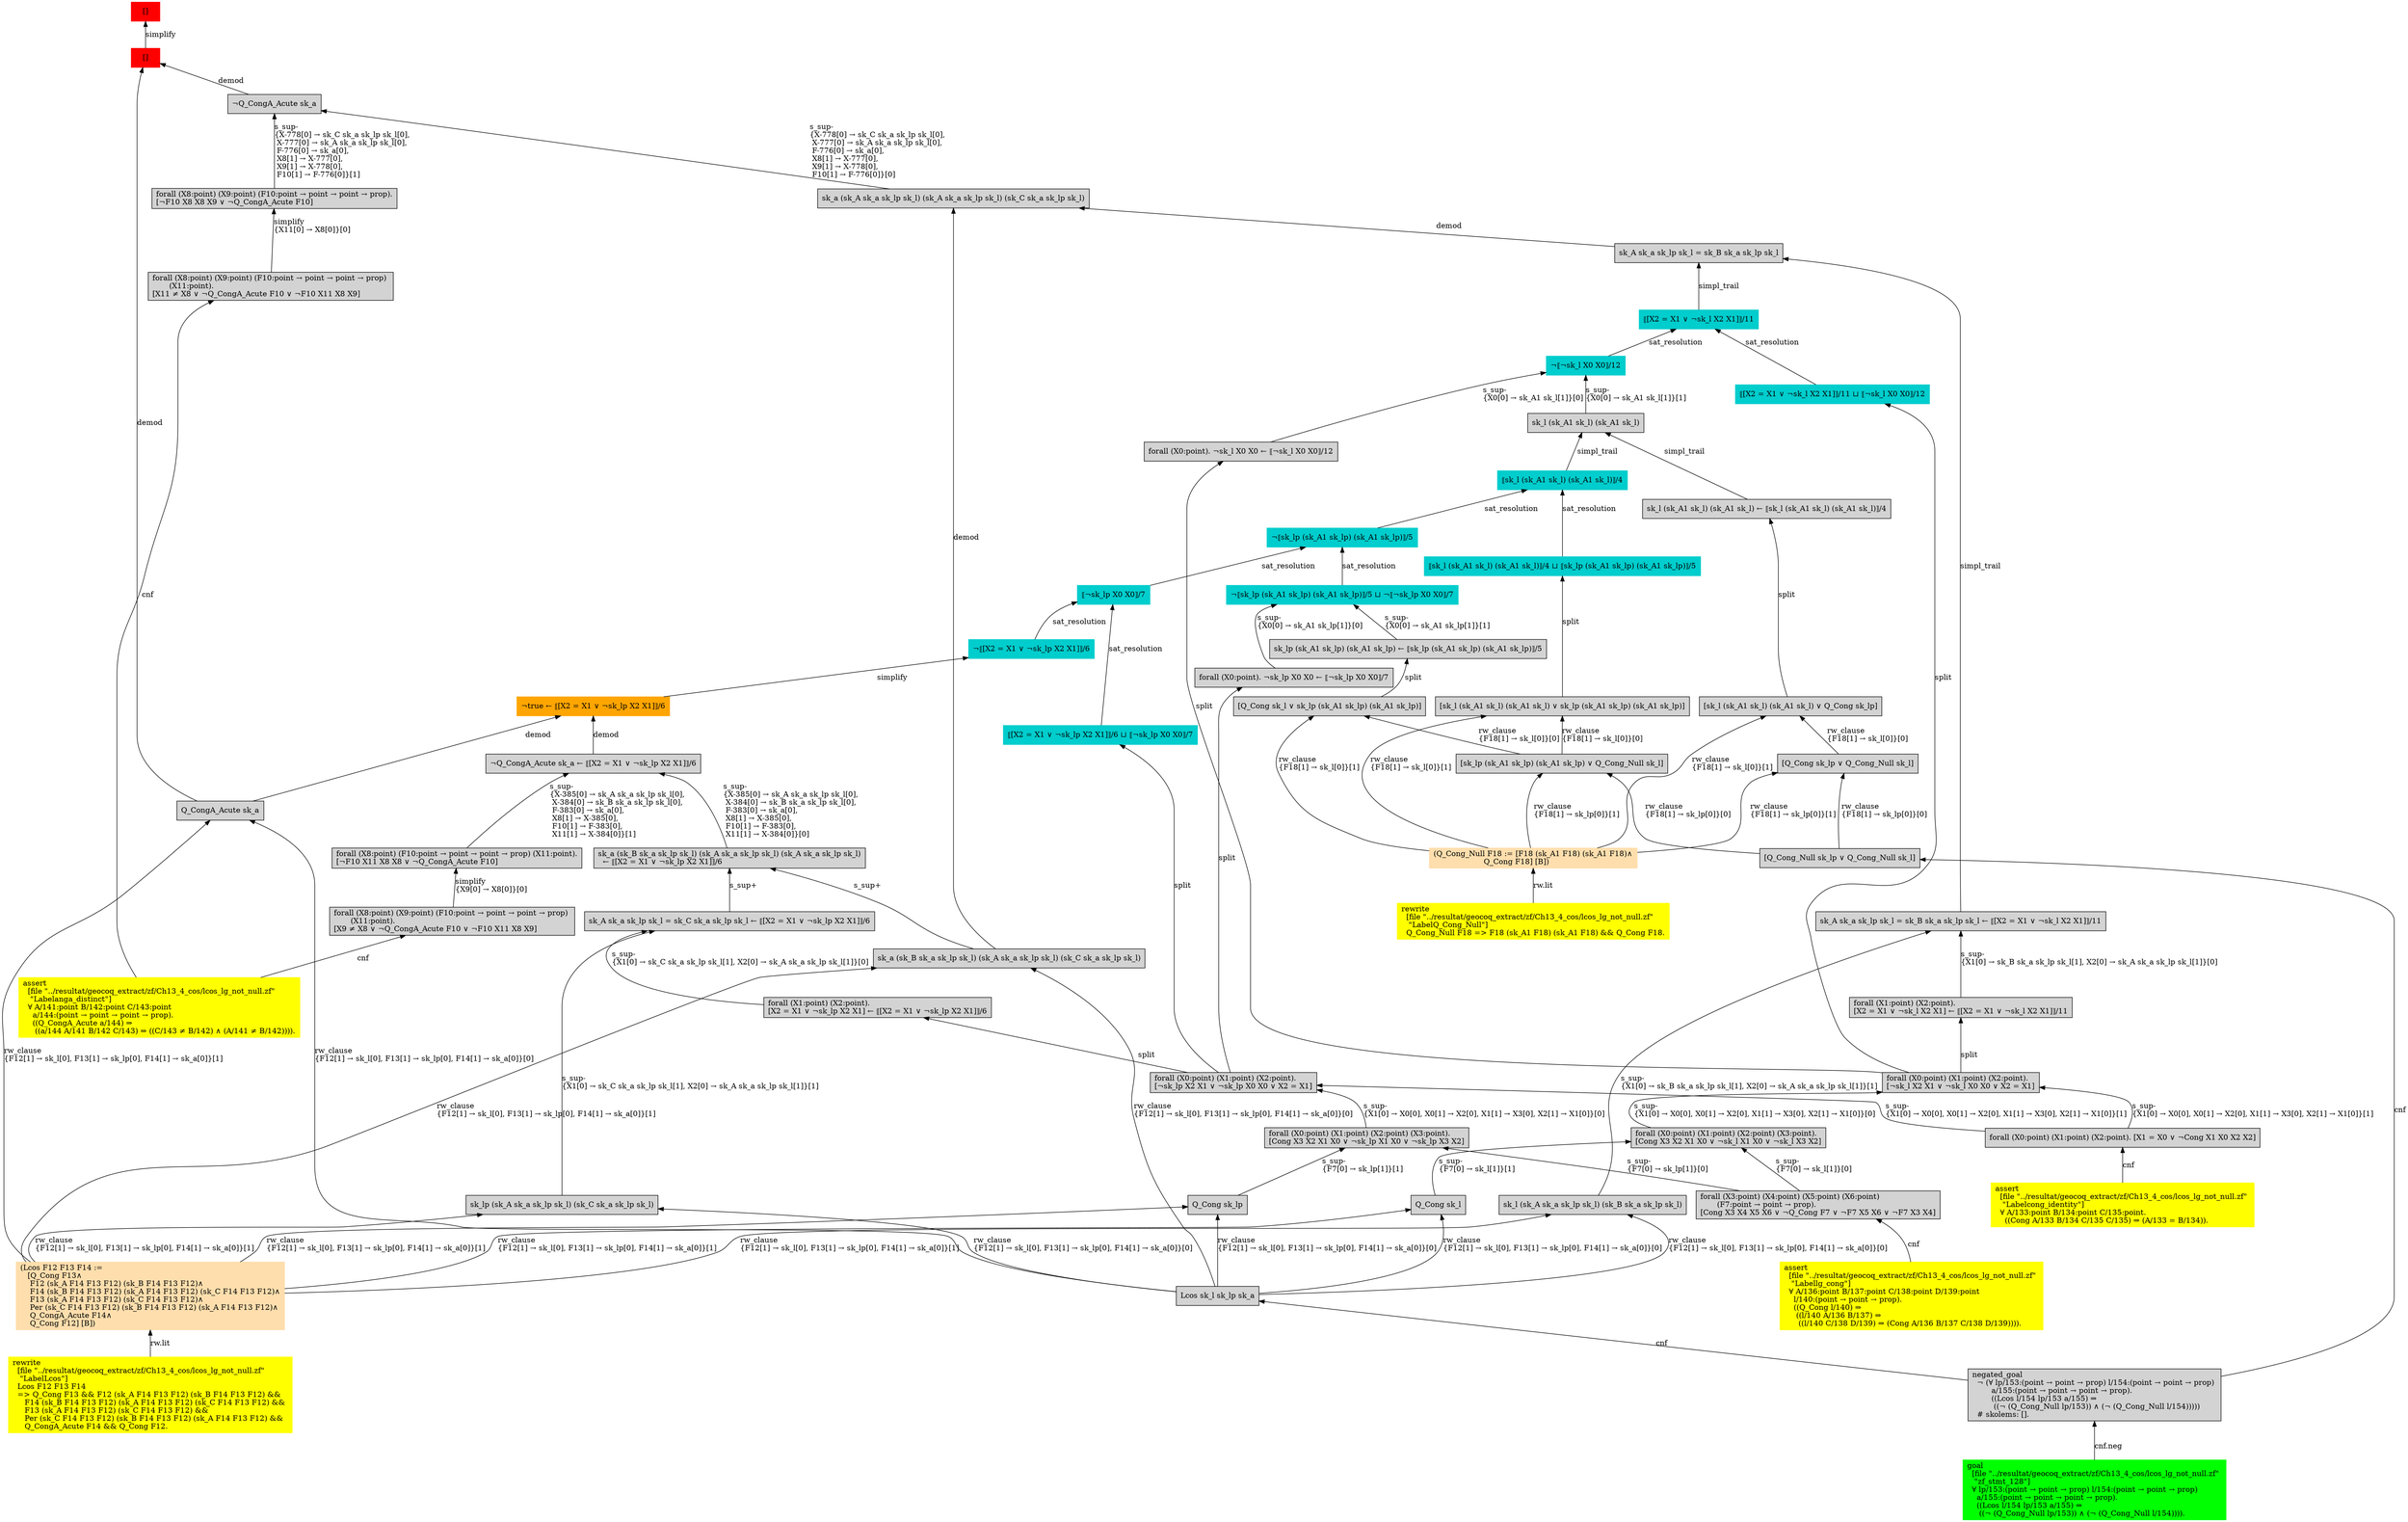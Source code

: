 digraph "unsat_graph" {
  vertex_0 [color=red, label="[]", shape=box, style=filled];
  vertex_0 -> vertex_1 [label="simplify", dir="back"];
  vertex_1 [color=red, label="[]", shape=box, style=filled];
  vertex_1 -> vertex_2 [label="demod", dir="back"];
  vertex_2 [shape=box, label="Q_CongA_Acute sk_a\l", style=filled];
  vertex_2 -> vertex_3 [label="rw_clause\l\{F12[1] → sk_l[0], F13[1] → sk_lp[0], F14[1] → sk_a[0]\}[1]\l", dir="back"];
  vertex_3 [color=navajowhite, shape=box, label="(Lcos F12 F13 F14 :=\l   [Q_Cong F13∧\l    F12 (sk_A F14 F13 F12) (sk_B F14 F13 F12)∧\l    F14 (sk_B F14 F13 F12) (sk_A F14 F13 F12) (sk_C F14 F13 F12)∧\l    F13 (sk_A F14 F13 F12) (sk_C F14 F13 F12)∧\l    Per (sk_C F14 F13 F12) (sk_B F14 F13 F12) (sk_A F14 F13 F12)∧\l    Q_CongA_Acute F14∧\l    Q_Cong F12] [B])\l", style=filled];
  vertex_3 -> vertex_4 [label="rw.lit", dir="back"];
  vertex_4 [color=yellow, shape=box, label="rewrite\l  [file \"../resultat/geocoq_extract/zf/Ch13_4_cos/lcos_lg_not_null.zf\" \l   \"LabelLcos\"]\l  Lcos F12 F13 F14\l  =\> Q_Cong F13 && F12 (sk_A F14 F13 F12) (sk_B F14 F13 F12) && \l     F14 (sk_B F14 F13 F12) (sk_A F14 F13 F12) (sk_C F14 F13 F12) && \l     F13 (sk_A F14 F13 F12) (sk_C F14 F13 F12) && \l     Per (sk_C F14 F13 F12) (sk_B F14 F13 F12) (sk_A F14 F13 F12) && \l     Q_CongA_Acute F14 && Q_Cong F12.\l", style=filled];
  vertex_2 -> vertex_5 [label="rw_clause\l\{F12[1] → sk_l[0], F13[1] → sk_lp[0], F14[1] → sk_a[0]\}[0]\l", dir="back"];
  vertex_5 [shape=box, label="Lcos sk_l sk_lp sk_a\l", style=filled];
  vertex_5 -> vertex_6 [label="cnf", dir="back"];
  vertex_6 [shape=box, label="negated_goal\l  ¬ (∀ lp/153:(point → point → prop) l/154:(point → point → prop) \l        a/155:(point → point → point → prop).\l        ((Lcos l/154 lp/153 a/155) ⇒\l         ((¬ (Q_Cong_Null lp/153)) ∧ (¬ (Q_Cong_Null l/154)))))\l  # skolems: [].\l", style=filled];
  vertex_6 -> vertex_7 [label="cnf.neg", dir="back"];
  vertex_7 [color=green, shape=box, label="goal\l  [file \"../resultat/geocoq_extract/zf/Ch13_4_cos/lcos_lg_not_null.zf\" \l   \"zf_stmt_128\"]\l  ∀ lp/153:(point → point → prop) l/154:(point → point → prop) \l    a/155:(point → point → point → prop).\l    ((Lcos l/154 lp/153 a/155) ⇒\l     ((¬ (Q_Cong_Null lp/153)) ∧ (¬ (Q_Cong_Null l/154)))).\l", style=filled];
  vertex_1 -> vertex_8 [label="demod", dir="back"];
  vertex_8 [shape=box, label="¬Q_CongA_Acute sk_a\l", style=filled];
  vertex_8 -> vertex_9 [label="s_sup-\l\{X-778[0] → sk_C sk_a sk_lp sk_l[0], \l X-777[0] → sk_A sk_a sk_lp sk_l[0], \l F-776[0] → sk_a[0], \l X8[1] → X-777[0], \l X9[1] → X-778[0], \l F10[1] → F-776[0]\}[1]\l", dir="back"];
  vertex_9 [shape=box, label="forall (X8:point) (X9:point) (F10:point → point → point → prop).\l[¬F10 X8 X8 X9 ∨ ¬Q_CongA_Acute F10]\l", style=filled];
  vertex_9 -> vertex_10 [label="simplify\l\{X11[0] → X8[0]\}[0]\l", dir="back"];
  vertex_10 [shape=box, label="forall (X8:point) (X9:point) (F10:point → point → point → prop) \l       (X11:point).\l[X11 ≠ X8 ∨ ¬Q_CongA_Acute F10 ∨ ¬F10 X11 X8 X9]\l", style=filled];
  vertex_10 -> vertex_11 [label="cnf", dir="back"];
  vertex_11 [color=yellow, shape=box, label="assert\l  [file \"../resultat/geocoq_extract/zf/Ch13_4_cos/lcos_lg_not_null.zf\" \l   \"Labelanga_distinct\"]\l  ∀ A/141:point B/142:point C/143:point \l    a/144:(point → point → point → prop).\l    ((Q_CongA_Acute a/144) ⇒\l     ((a/144 A/141 B/142 C/143) ⇒ ((C/143 ≠ B/142) ∧ (A/141 ≠ B/142)))).\l", style=filled];
  vertex_8 -> vertex_12 [label="s_sup-\l\{X-778[0] → sk_C sk_a sk_lp sk_l[0], \l X-777[0] → sk_A sk_a sk_lp sk_l[0], \l F-776[0] → sk_a[0], \l X8[1] → X-777[0], \l X9[1] → X-778[0], \l F10[1] → F-776[0]\}[0]\l", dir="back"];
  vertex_12 [shape=box, label="sk_a (sk_A sk_a sk_lp sk_l) (sk_A sk_a sk_lp sk_l) (sk_C sk_a sk_lp sk_l)\l", style=filled];
  vertex_12 -> vertex_13 [label="demod", dir="back"];
  vertex_13 [shape=box, label="sk_A sk_a sk_lp sk_l = sk_B sk_a sk_lp sk_l\l", style=filled];
  vertex_13 -> vertex_14 [label="simpl_trail", dir="back"];
  vertex_14 [color=cyan3, shape=box, label="⟦[X2 = X1 ∨ ¬sk_l X2 X1]⟧/11\l", style=filled];
  vertex_14 -> vertex_15 [label="sat_resolution", dir="back"];
  vertex_15 [color=cyan3, shape=box, label="¬⟦¬sk_l X0 X0⟧/12\l", style=filled];
  vertex_15 -> vertex_16 [label="s_sup-\l\{X0[0] → sk_A1 sk_l[1]\}[0]\l", dir="back"];
  vertex_16 [shape=box, label="forall (X0:point). ¬sk_l X0 X0 ← ⟦¬sk_l X0 X0⟧/12\l", style=filled];
  vertex_16 -> vertex_17 [label="split", dir="back"];
  vertex_17 [shape=box, label="forall (X0:point) (X1:point) (X2:point).\l[¬sk_l X2 X1 ∨ ¬sk_l X0 X0 ∨ X2 = X1]\l", style=filled];
  vertex_17 -> vertex_18 [label="s_sup-\l\{X1[0] → X0[0], X0[1] → X2[0], X1[1] → X3[0], X2[1] → X1[0]\}[1]\l", dir="back"];
  vertex_18 [shape=box, label="forall (X0:point) (X1:point) (X2:point). [X1 = X0 ∨ ¬Cong X1 X0 X2 X2]\l", style=filled];
  vertex_18 -> vertex_19 [label="cnf", dir="back"];
  vertex_19 [color=yellow, shape=box, label="assert\l  [file \"../resultat/geocoq_extract/zf/Ch13_4_cos/lcos_lg_not_null.zf\" \l   \"Labelcong_identity\"]\l  ∀ A/133:point B/134:point C/135:point.\l    ((Cong A/133 B/134 C/135 C/135) ⇒ (A/133 = B/134)).\l", style=filled];
  vertex_17 -> vertex_20 [label="s_sup-\l\{X1[0] → X0[0], X0[1] → X2[0], X1[1] → X3[0], X2[1] → X1[0]\}[0]\l", dir="back"];
  vertex_20 [shape=box, label="forall (X0:point) (X1:point) (X2:point) (X3:point).\l[Cong X3 X2 X1 X0 ∨ ¬sk_l X1 X0 ∨ ¬sk_l X3 X2]\l", style=filled];
  vertex_20 -> vertex_21 [label="s_sup-\l\{F7[0] → sk_l[1]\}[0]\l", dir="back"];
  vertex_21 [shape=box, label="forall (X3:point) (X4:point) (X5:point) (X6:point) \l       (F7:point → point → prop).\l[Cong X3 X4 X5 X6 ∨ ¬Q_Cong F7 ∨ ¬F7 X5 X6 ∨ ¬F7 X3 X4]\l", style=filled];
  vertex_21 -> vertex_22 [label="cnf", dir="back"];
  vertex_22 [color=yellow, shape=box, label="assert\l  [file \"../resultat/geocoq_extract/zf/Ch13_4_cos/lcos_lg_not_null.zf\" \l   \"Labellg_cong\"]\l  ∀ A/136:point B/137:point C/138:point D/139:point \l    l/140:(point → point → prop).\l    ((Q_Cong l/140) ⇒\l     ((l/140 A/136 B/137) ⇒\l      ((l/140 C/138 D/139) ⇒ (Cong A/136 B/137 C/138 D/139)))).\l", style=filled];
  vertex_20 -> vertex_23 [label="s_sup-\l\{F7[0] → sk_l[1]\}[1]\l", dir="back"];
  vertex_23 [shape=box, label="Q_Cong sk_l\l", style=filled];
  vertex_23 -> vertex_3 [label="rw_clause\l\{F12[1] → sk_l[0], F13[1] → sk_lp[0], F14[1] → sk_a[0]\}[1]\l", dir="back"];
  vertex_23 -> vertex_5 [label="rw_clause\l\{F12[1] → sk_l[0], F13[1] → sk_lp[0], F14[1] → sk_a[0]\}[0]\l", dir="back"];
  vertex_15 -> vertex_24 [label="s_sup-\l\{X0[0] → sk_A1 sk_l[1]\}[1]\l", dir="back"];
  vertex_24 [shape=box, label="sk_l (sk_A1 sk_l) (sk_A1 sk_l)\l", style=filled];
  vertex_24 -> vertex_25 [label="simpl_trail", dir="back"];
  vertex_25 [color=cyan3, shape=box, label="⟦sk_l (sk_A1 sk_l) (sk_A1 sk_l)⟧/4\l", style=filled];
  vertex_25 -> vertex_26 [label="sat_resolution", dir="back"];
  vertex_26 [color=cyan3, shape=box, label="¬⟦sk_lp (sk_A1 sk_lp) (sk_A1 sk_lp)⟧/5\l", style=filled];
  vertex_26 -> vertex_27 [label="sat_resolution", dir="back"];
  vertex_27 [color=cyan3, shape=box, label="⟦¬sk_lp X0 X0⟧/7\l", style=filled];
  vertex_27 -> vertex_28 [label="sat_resolution", dir="back"];
  vertex_28 [color=cyan3, shape=box, label="¬⟦[X2 = X1 ∨ ¬sk_lp X2 X1]⟧/6\l", style=filled];
  vertex_28 -> vertex_29 [label="simplify", dir="back"];
  vertex_29 [color=orange, shape=box, label="¬true ← ⟦[X2 = X1 ∨ ¬sk_lp X2 X1]⟧/6\l", style=filled];
  vertex_29 -> vertex_2 [label="demod", dir="back"];
  vertex_29 -> vertex_30 [label="demod", dir="back"];
  vertex_30 [shape=box, label="¬Q_CongA_Acute sk_a ← ⟦[X2 = X1 ∨ ¬sk_lp X2 X1]⟧/6\l", style=filled];
  vertex_30 -> vertex_31 [label="s_sup-\l\{X-385[0] → sk_A sk_a sk_lp sk_l[0], \l X-384[0] → sk_B sk_a sk_lp sk_l[0], \l F-383[0] → sk_a[0], \l X8[1] → X-385[0], \l F10[1] → F-383[0], \l X11[1] → X-384[0]\}[1]\l", dir="back"];
  vertex_31 [shape=box, label="forall (X8:point) (F10:point → point → point → prop) (X11:point).\l[¬F10 X11 X8 X8 ∨ ¬Q_CongA_Acute F10]\l", style=filled];
  vertex_31 -> vertex_32 [label="simplify\l\{X9[0] → X8[0]\}[0]\l", dir="back"];
  vertex_32 [shape=box, label="forall (X8:point) (X9:point) (F10:point → point → point → prop) \l       (X11:point).\l[X9 ≠ X8 ∨ ¬Q_CongA_Acute F10 ∨ ¬F10 X11 X8 X9]\l", style=filled];
  vertex_32 -> vertex_11 [label="cnf", dir="back"];
  vertex_30 -> vertex_33 [label="s_sup-\l\{X-385[0] → sk_A sk_a sk_lp sk_l[0], \l X-384[0] → sk_B sk_a sk_lp sk_l[0], \l F-383[0] → sk_a[0], \l X8[1] → X-385[0], \l F10[1] → F-383[0], \l X11[1] → X-384[0]\}[0]\l", dir="back"];
  vertex_33 [shape=box, label="sk_a (sk_B sk_a sk_lp sk_l) (sk_A sk_a sk_lp sk_l) (sk_A sk_a sk_lp sk_l)\l  ← ⟦[X2 = X1 ∨ ¬sk_lp X2 X1]⟧/6\l", style=filled];
  vertex_33 -> vertex_34 [label="s_sup+\l", dir="back"];
  vertex_34 [shape=box, label="sk_a (sk_B sk_a sk_lp sk_l) (sk_A sk_a sk_lp sk_l) (sk_C sk_a sk_lp sk_l)\l", style=filled];
  vertex_34 -> vertex_3 [label="rw_clause\l\{F12[1] → sk_l[0], F13[1] → sk_lp[0], F14[1] → sk_a[0]\}[1]\l", dir="back"];
  vertex_34 -> vertex_5 [label="rw_clause\l\{F12[1] → sk_l[0], F13[1] → sk_lp[0], F14[1] → sk_a[0]\}[0]\l", dir="back"];
  vertex_33 -> vertex_35 [label="s_sup+\l", dir="back"];
  vertex_35 [shape=box, label="sk_A sk_a sk_lp sk_l = sk_C sk_a sk_lp sk_l ← ⟦[X2 = X1 ∨ ¬sk_lp X2 X1]⟧/6\l", style=filled];
  vertex_35 -> vertex_36 [label="s_sup-\l\{X1[0] → sk_C sk_a sk_lp sk_l[1], X2[0] → sk_A sk_a sk_lp sk_l[1]\}[0]\l", dir="back"];
  vertex_36 [shape=box, label="forall (X1:point) (X2:point).\l[X2 = X1 ∨ ¬sk_lp X2 X1] ← ⟦[X2 = X1 ∨ ¬sk_lp X2 X1]⟧/6\l", style=filled];
  vertex_36 -> vertex_37 [label="split", dir="back"];
  vertex_37 [shape=box, label="forall (X0:point) (X1:point) (X2:point).\l[¬sk_lp X2 X1 ∨ ¬sk_lp X0 X0 ∨ X2 = X1]\l", style=filled];
  vertex_37 -> vertex_18 [label="s_sup-\l\{X1[0] → X0[0], X0[1] → X2[0], X1[1] → X3[0], X2[1] → X1[0]\}[1]\l", dir="back"];
  vertex_37 -> vertex_38 [label="s_sup-\l\{X1[0] → X0[0], X0[1] → X2[0], X1[1] → X3[0], X2[1] → X1[0]\}[0]\l", dir="back"];
  vertex_38 [shape=box, label="forall (X0:point) (X1:point) (X2:point) (X3:point).\l[Cong X3 X2 X1 X0 ∨ ¬sk_lp X1 X0 ∨ ¬sk_lp X3 X2]\l", style=filled];
  vertex_38 -> vertex_21 [label="s_sup-\l\{F7[0] → sk_lp[1]\}[0]\l", dir="back"];
  vertex_38 -> vertex_39 [label="s_sup-\l\{F7[0] → sk_lp[1]\}[1]\l", dir="back"];
  vertex_39 [shape=box, label="Q_Cong sk_lp\l", style=filled];
  vertex_39 -> vertex_3 [label="rw_clause\l\{F12[1] → sk_l[0], F13[1] → sk_lp[0], F14[1] → sk_a[0]\}[1]\l", dir="back"];
  vertex_39 -> vertex_5 [label="rw_clause\l\{F12[1] → sk_l[0], F13[1] → sk_lp[0], F14[1] → sk_a[0]\}[0]\l", dir="back"];
  vertex_35 -> vertex_40 [label="s_sup-\l\{X1[0] → sk_C sk_a sk_lp sk_l[1], X2[0] → sk_A sk_a sk_lp sk_l[1]\}[1]\l", dir="back"];
  vertex_40 [shape=box, label="sk_lp (sk_A sk_a sk_lp sk_l) (sk_C sk_a sk_lp sk_l)\l", style=filled];
  vertex_40 -> vertex_3 [label="rw_clause\l\{F12[1] → sk_l[0], F13[1] → sk_lp[0], F14[1] → sk_a[0]\}[1]\l", dir="back"];
  vertex_40 -> vertex_5 [label="rw_clause\l\{F12[1] → sk_l[0], F13[1] → sk_lp[0], F14[1] → sk_a[0]\}[0]\l", dir="back"];
  vertex_27 -> vertex_41 [label="sat_resolution", dir="back"];
  vertex_41 [color=cyan3, shape=box, label="⟦[X2 = X1 ∨ ¬sk_lp X2 X1]⟧/6 ⊔ ⟦¬sk_lp X0 X0⟧/7\l", style=filled];
  vertex_41 -> vertex_37 [label="split", dir="back"];
  vertex_26 -> vertex_42 [label="sat_resolution", dir="back"];
  vertex_42 [color=cyan3, shape=box, label="¬⟦sk_lp (sk_A1 sk_lp) (sk_A1 sk_lp)⟧/5 ⊔ ¬⟦¬sk_lp X0 X0⟧/7\l", style=filled];
  vertex_42 -> vertex_43 [label="s_sup-\l\{X0[0] → sk_A1 sk_lp[1]\}[0]\l", dir="back"];
  vertex_43 [shape=box, label="forall (X0:point). ¬sk_lp X0 X0 ← ⟦¬sk_lp X0 X0⟧/7\l", style=filled];
  vertex_43 -> vertex_37 [label="split", dir="back"];
  vertex_42 -> vertex_44 [label="s_sup-\l\{X0[0] → sk_A1 sk_lp[1]\}[1]\l", dir="back"];
  vertex_44 [shape=box, label="sk_lp (sk_A1 sk_lp) (sk_A1 sk_lp) ← ⟦sk_lp (sk_A1 sk_lp) (sk_A1 sk_lp)⟧/5\l", style=filled];
  vertex_44 -> vertex_45 [label="split", dir="back"];
  vertex_45 [shape=box, label="[Q_Cong sk_l ∨ sk_lp (sk_A1 sk_lp) (sk_A1 sk_lp)]\l", style=filled];
  vertex_45 -> vertex_46 [label="rw_clause\l\{F18[1] → sk_l[0]\}[1]\l", dir="back"];
  vertex_46 [color=navajowhite, shape=box, label="(Q_Cong_Null F18 := [F18 (sk_A1 F18) (sk_A1 F18)∧\l                     Q_Cong F18] [B])\l", style=filled];
  vertex_46 -> vertex_47 [label="rw.lit", dir="back"];
  vertex_47 [color=yellow, shape=box, label="rewrite\l  [file \"../resultat/geocoq_extract/zf/Ch13_4_cos/lcos_lg_not_null.zf\" \l   \"LabelQ_Cong_Null\"]\l  Q_Cong_Null F18 =\> F18 (sk_A1 F18) (sk_A1 F18) && Q_Cong F18.\l", style=filled];
  vertex_45 -> vertex_48 [label="rw_clause\l\{F18[1] → sk_l[0]\}[0]\l", dir="back"];
  vertex_48 [shape=box, label="[sk_lp (sk_A1 sk_lp) (sk_A1 sk_lp) ∨ Q_Cong_Null sk_l]\l", style=filled];
  vertex_48 -> vertex_46 [label="rw_clause\l\{F18[1] → sk_lp[0]\}[1]\l", dir="back"];
  vertex_48 -> vertex_49 [label="rw_clause\l\{F18[1] → sk_lp[0]\}[0]\l", dir="back"];
  vertex_49 [shape=box, label="[Q_Cong_Null sk_lp ∨ Q_Cong_Null sk_l]\l", style=filled];
  vertex_49 -> vertex_6 [label="cnf", dir="back"];
  vertex_25 -> vertex_50 [label="sat_resolution", dir="back"];
  vertex_50 [color=cyan3, shape=box, label="⟦sk_l (sk_A1 sk_l) (sk_A1 sk_l)⟧/4 ⊔ ⟦sk_lp (sk_A1 sk_lp) (sk_A1 sk_lp)⟧/5\l", style=filled];
  vertex_50 -> vertex_51 [label="split", dir="back"];
  vertex_51 [shape=box, label="[sk_l (sk_A1 sk_l) (sk_A1 sk_l) ∨ sk_lp (sk_A1 sk_lp) (sk_A1 sk_lp)]\l", style=filled];
  vertex_51 -> vertex_46 [label="rw_clause\l\{F18[1] → sk_l[0]\}[1]\l", dir="back"];
  vertex_51 -> vertex_48 [label="rw_clause\l\{F18[1] → sk_l[0]\}[0]\l", dir="back"];
  vertex_24 -> vertex_52 [label="simpl_trail", dir="back"];
  vertex_52 [shape=box, label="sk_l (sk_A1 sk_l) (sk_A1 sk_l) ← ⟦sk_l (sk_A1 sk_l) (sk_A1 sk_l)⟧/4\l", style=filled];
  vertex_52 -> vertex_53 [label="split", dir="back"];
  vertex_53 [shape=box, label="[sk_l (sk_A1 sk_l) (sk_A1 sk_l) ∨ Q_Cong sk_lp]\l", style=filled];
  vertex_53 -> vertex_46 [label="rw_clause\l\{F18[1] → sk_l[0]\}[1]\l", dir="back"];
  vertex_53 -> vertex_54 [label="rw_clause\l\{F18[1] → sk_l[0]\}[0]\l", dir="back"];
  vertex_54 [shape=box, label="[Q_Cong sk_lp ∨ Q_Cong_Null sk_l]\l", style=filled];
  vertex_54 -> vertex_46 [label="rw_clause\l\{F18[1] → sk_lp[0]\}[1]\l", dir="back"];
  vertex_54 -> vertex_49 [label="rw_clause\l\{F18[1] → sk_lp[0]\}[0]\l", dir="back"];
  vertex_14 -> vertex_55 [label="sat_resolution", dir="back"];
  vertex_55 [color=cyan3, shape=box, label="⟦[X2 = X1 ∨ ¬sk_l X2 X1]⟧/11 ⊔ ⟦¬sk_l X0 X0⟧/12\l", style=filled];
  vertex_55 -> vertex_17 [label="split", dir="back"];
  vertex_13 -> vertex_56 [label="simpl_trail", dir="back"];
  vertex_56 [shape=box, label="sk_A sk_a sk_lp sk_l = sk_B sk_a sk_lp sk_l ← ⟦[X2 = X1 ∨ ¬sk_l X2 X1]⟧/11\l", style=filled];
  vertex_56 -> vertex_57 [label="s_sup-\l\{X1[0] → sk_B sk_a sk_lp sk_l[1], X2[0] → sk_A sk_a sk_lp sk_l[1]\}[0]\l", dir="back"];
  vertex_57 [shape=box, label="forall (X1:point) (X2:point).\l[X2 = X1 ∨ ¬sk_l X2 X1] ← ⟦[X2 = X1 ∨ ¬sk_l X2 X1]⟧/11\l", style=filled];
  vertex_57 -> vertex_17 [label="split", dir="back"];
  vertex_56 -> vertex_58 [label="s_sup-\l\{X1[0] → sk_B sk_a sk_lp sk_l[1], X2[0] → sk_A sk_a sk_lp sk_l[1]\}[1]\l", dir="back"];
  vertex_58 [shape=box, label="sk_l (sk_A sk_a sk_lp sk_l) (sk_B sk_a sk_lp sk_l)\l", style=filled];
  vertex_58 -> vertex_3 [label="rw_clause\l\{F12[1] → sk_l[0], F13[1] → sk_lp[0], F14[1] → sk_a[0]\}[1]\l", dir="back"];
  vertex_58 -> vertex_5 [label="rw_clause\l\{F12[1] → sk_l[0], F13[1] → sk_lp[0], F14[1] → sk_a[0]\}[0]\l", dir="back"];
  vertex_12 -> vertex_34 [label="demod", dir="back"];
  }


